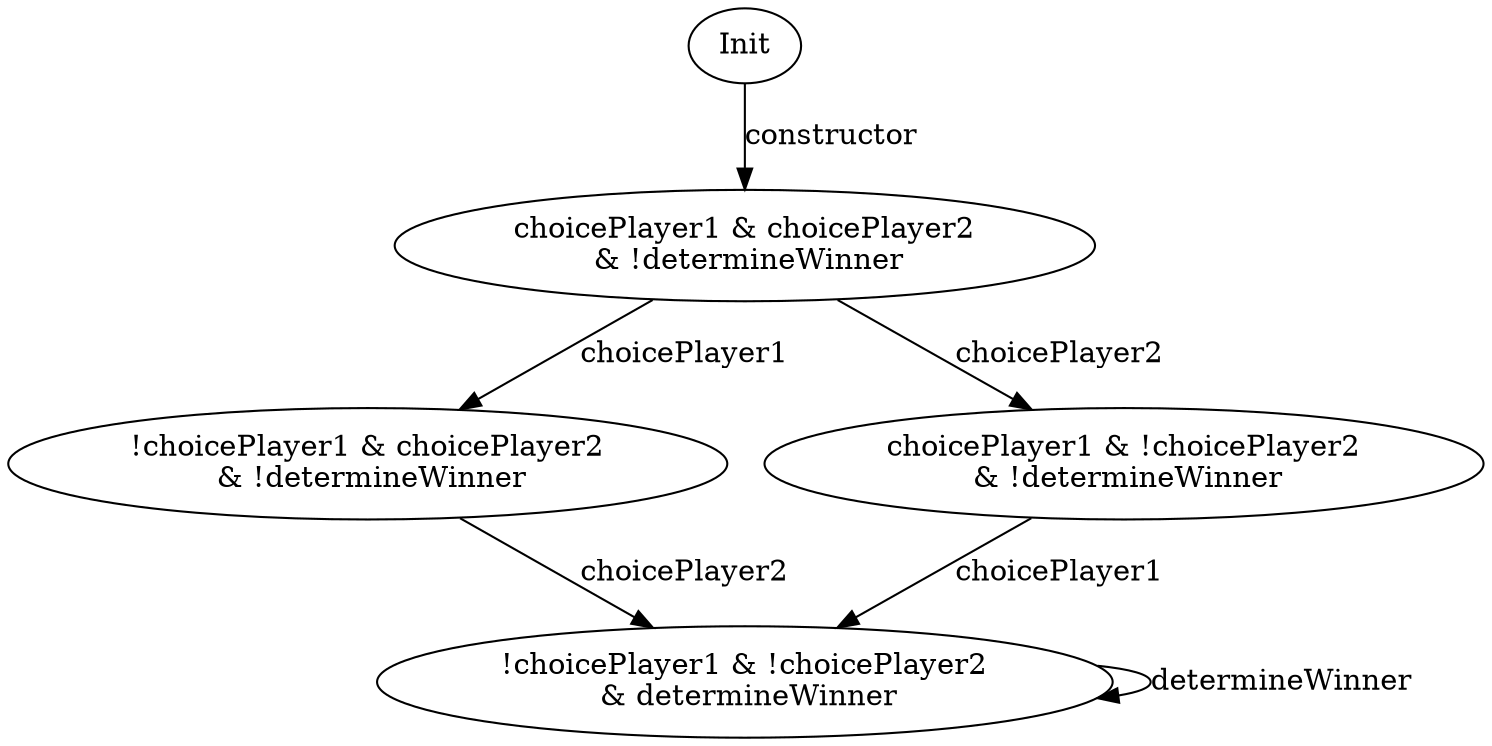 digraph {
S00 [label="Init"]
S04 [label="choicePlayer1 & choicePlayer2\n & !determineWinner"]
S05 [label="!choicePlayer1 & !choicePlayer2\n & determineWinner"]
S06 [label="!choicePlayer1 & choicePlayer2\n & !determineWinner"]
S07 [label="choicePlayer1 & !choicePlayer2\n & !determineWinner"]

S00->S04 [label="constructor", style="", color="black"]
S07->S05 [label="choicePlayer1", style="", color="black"]
S04->S07 [label="choicePlayer2", style="", color="black"]
S05->S05 [label="determineWinner", style="", color="black"]
S04->S06 [label="choicePlayer1", style="", color="black"]
S06->S05 [label="choicePlayer2", style="", color="black"]
}